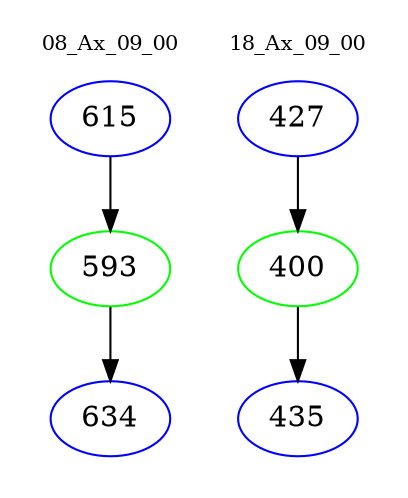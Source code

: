 digraph{
subgraph cluster_0 {
color = white
label = "08_Ax_09_00";
fontsize=10;
T0_615 [label="615", color="blue"]
T0_615 -> T0_593 [color="black"]
T0_593 [label="593", color="green"]
T0_593 -> T0_634 [color="black"]
T0_634 [label="634", color="blue"]
}
subgraph cluster_1 {
color = white
label = "18_Ax_09_00";
fontsize=10;
T1_427 [label="427", color="blue"]
T1_427 -> T1_400 [color="black"]
T1_400 [label="400", color="green"]
T1_400 -> T1_435 [color="black"]
T1_435 [label="435", color="blue"]
}
}

